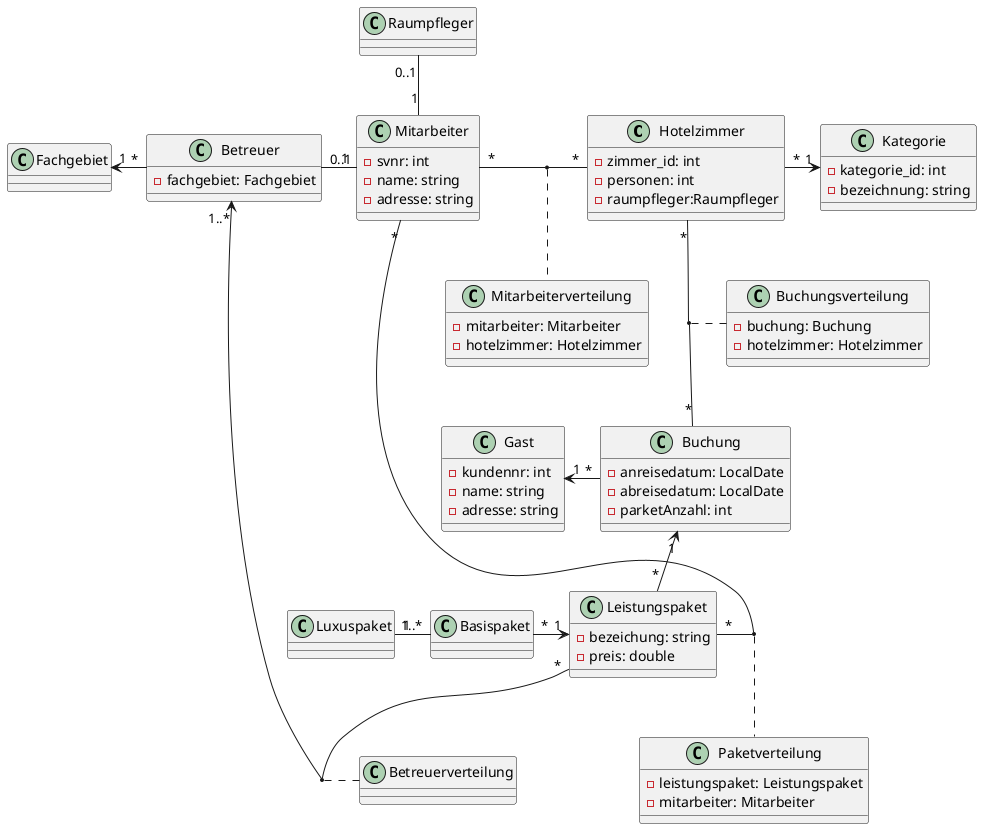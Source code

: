 @startuml
'https://plantuml.com/class-diagram


class Hotelzimmer{
    -zimmer_id: int
    -personen: int
    -raumpfleger:Raumpfleger
}

class Kategorie{
    -kategorie_id: int
    -bezeichnung: string
}

class Mitarbeiter{
    -svnr: int
    -name: string
    -adresse: string
}

class Raumpfleger{

}

class Betreuer{
    -fachgebiet: Fachgebiet
}

class Fachgebiet{

}

class Gast{
    -kundennr: int
    -name: string
    -adresse: string
}

class Buchung{
    -anreisedatum: LocalDate
    -abreisedatum: LocalDate
    -parketAnzahl: int
}

class Buchungsverteilung{
    -buchung: Buchung
    -hotelzimmer: Hotelzimmer
}

class Mitarbeiterverteilung{
    -mitarbeiter: Mitarbeiter
    -hotelzimmer: Hotelzimmer
}

class Leistungspaket{
    -bezeichung: string
    -preis: double
}

class Luxuspaket{


}

class Basispaket{

}

class Paketverteilung{
    -leistungspaket: Leistungspaket
    -mitarbeiter: Mitarbeiter
}


Buchung "*" -l-> "1" Gast
Hotelzimmer "*" -- "*" Buchung
(Hotelzimmer, Buchung) .. Buchungsverteilung
Raumpfleger "0..1" -- "1" Mitarbeiter
Betreuer "0..1" -r- "1" Mitarbeiter
Mitarbeiter "*" -r- "*" Hotelzimmer
(Mitarbeiter, Hotelzimmer) .. Mitarbeiterverteilung
Betreuer "*" -l-> "1" Fachgebiet
Hotelzimmer "*" -r-> "1" Kategorie
Buchung "1" <-- "*" Leistungspaket
Leistungspaket "*" -l- "*" Mitarbeiter
(Leistungspaket, Mitarbeiter) .. Paketverteilung
Luxuspaket "1" -r- "1..*" Basispaket
Basispaket "*" -r-> "1" Leistungspaket
Leistungspaket "*" --> "1..*" Betreuer
(Leistungspaket, Betreuer) .. Betreuerverteilung

@enduml